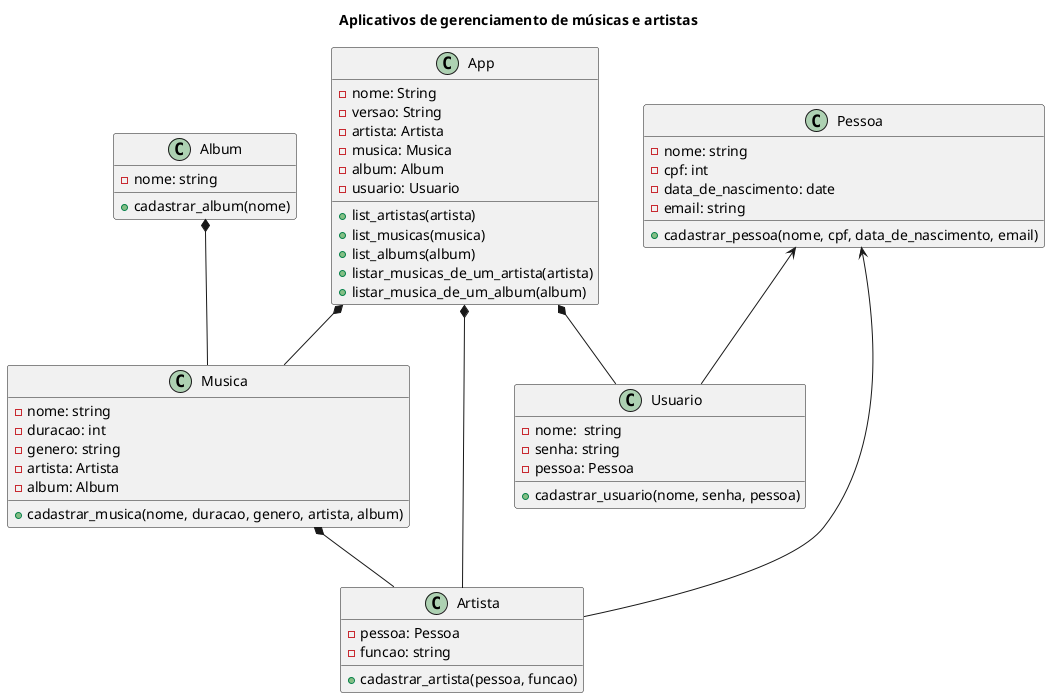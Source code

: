 @startuml
title Aplicativos de gerenciamento de músicas e artistas

class App {
    - nome: String
    - versao: String
    - artista: Artista
    - musica: Musica
    - album: Album
    - usuario: Usuario
    + list_artistas(artista)
    + list_musicas(musica)
    + list_albums(album)
    + listar_musicas_de_um_artista(artista)
    + listar_musica_de_um_album(album)
}

class Usuario {
    - nome:  string
    - senha: string
    - pessoa: Pessoa
    + cadastrar_usuario(nome, senha, pessoa)
}

class Musica{
    - nome: string
    - duracao: int
    - genero: string
    - artista: Artista
    - album: Album
    + cadastrar_musica(nome, duracao, genero, artista, album)
}

class Album{
    - nome: string
    + cadastrar_album(nome)
}

class Pessoa{
- nome: string
- cpf: int
- data_de_nascimento: date
- email: string
+ cadastrar_pessoa(nome, cpf, data_de_nascimento, email)
}

class Artista{
- pessoa: Pessoa
- funcao: string
+ cadastrar_artista(pessoa, funcao)
}


App *-- Musica
App *-- Artista
App *-- Usuario
Pessoa <-- Usuario
Pessoa <-- Artista
Musica *-- Artista
Album *-- Musica
@enduml